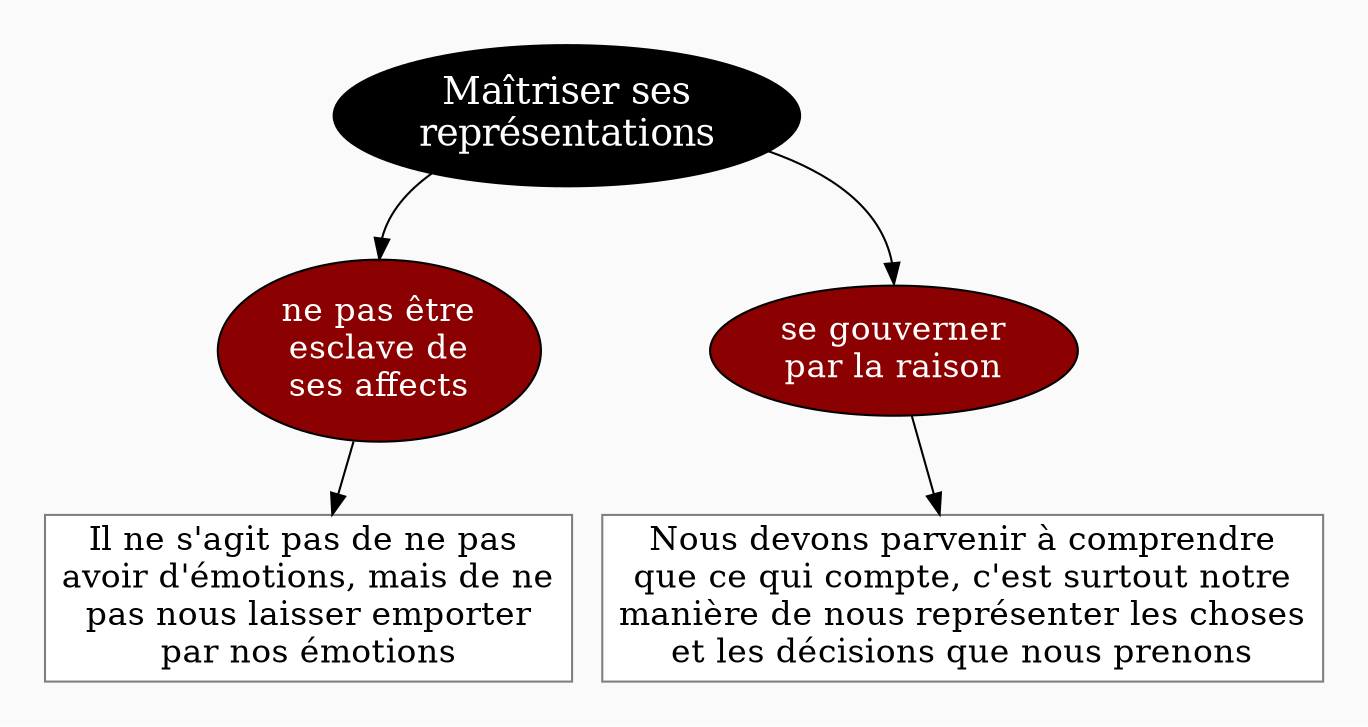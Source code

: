 digraph G {
// Template : diagram
// Usage : cours sur le bonheur et le désir
// Référence : stoïcisme
//rankdir=LR
splines=true
//splines=curved
bgcolor=grey98
pad=0.3
style=filled
edge[minlen=4]
ranksep=0.1
nodesep=0.2 // valeur à changer ?

// NIVEAU 1
node[style=filled; fillcolor=12 ; fontcolor=white ; fontsize=18]
// a1[label=""]
a1[label="Maîtriser ses
représentations"]



// NIVEAU 2
node[style=filled;fillcolor=red4;fontcolor=white; fontsize=16]
// b1[label=""]
a1->{
b1[label="ne pas être
esclave de
ses affects"]    
b2[label="se gouverner
par la raison"]
}[headport=n]

// NIVEAU 3 (sans intermédiaire)
node [shape=box; style=filled;fillcolor=white;fontcolor=black;color=grey50]
// c1[label=""]
b1->c1
c1[label="Il ne s'agit pas de ne pas 
avoir d'émotions, mais de ne
pas nous laisser emporter
par nos émotions"]
b2->c2
c2[label="Nous devons parvenir à comprendre
que ce qui compte, c'est surtout notre
manière de nous représenter les choses
et les décisions que nous prenons"]

// INTERMEDIAIRE AVANT NIVEAU 3
node[style=filled;fillcolor=grey78;shape=oval]
// [arrowhead=none]
// bc1[label=""]

// NIVEAU 3 (avec intermédiaire)
node[style="filled";fillcolor=white;shape=box;color=grey50]
// c1[label=""]

// NIVEAU 4
node[style="filled, rounded";fillcolor=white;shape=box;color=grey50]
// d1[label=""]


// ETIQUETTES EN ROUGE
node[shape=plaintext;fontcolor=firebrick3;fillcolor=grey98]
// e1[label=< <B>= Titre</B><BR /><BR />Contenu<BR /> >]
// e1[label=""]
// ->e1[minlen=1;style=invis]



// Remarques
node[color=blue;shape=box;style=filled;margin=0.07;fontcolor=black;fontsize=13]
edge[color=blue;arrowhead="none";xlabel="";style=dashed]
// r1[label=""]
// {rank=same;->r1}
// {rank=same;r1->[dir=back]}


}

